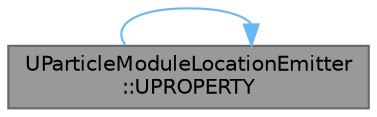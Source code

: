 digraph "UParticleModuleLocationEmitter::UPROPERTY"
{
 // INTERACTIVE_SVG=YES
 // LATEX_PDF_SIZE
  bgcolor="transparent";
  edge [fontname=Helvetica,fontsize=10,labelfontname=Helvetica,labelfontsize=10];
  node [fontname=Helvetica,fontsize=10,shape=box,height=0.2,width=0.4];
  rankdir="LR";
  Node1 [id="Node000001",label="UParticleModuleLocationEmitter\l::UPROPERTY",height=0.2,width=0.4,color="gray40", fillcolor="grey60", style="filled", fontcolor="black",tooltip="The method to use when selecting a spawn target particle from the emitter."];
  Node1 -> Node1 [id="edge1_Node000001_Node000001",color="steelblue1",style="solid",tooltip=" "];
}
